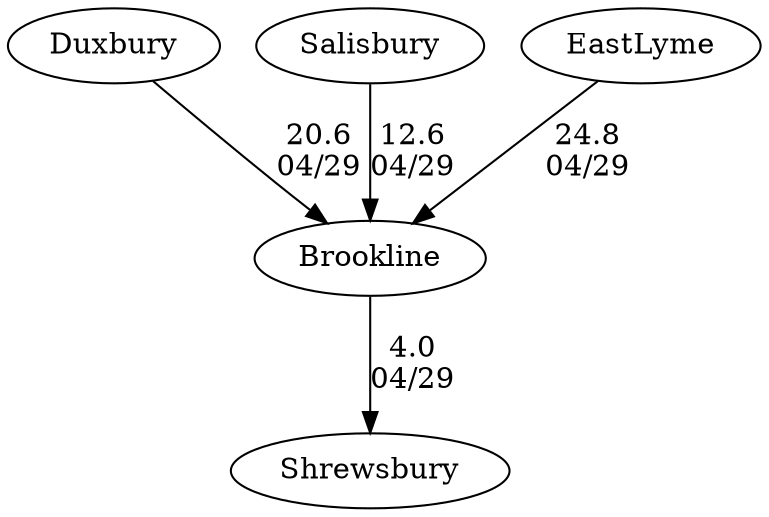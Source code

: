 digraph girls2foursBrookline {Duxbury [URL="girls2foursBrooklineDuxbury.html"];Salisbury [URL="girls2foursBrooklineSalisbury.html"];Shrewsbury [URL="girls2foursBrooklineShrewsbury.html"];Brookline [URL="girls2foursBrooklineBrookline.html"];EastLyme [URL="girls2foursBrooklineEastLyme.html"];EastLyme -> Brookline[label="24.8
04/29", weight="76", tooltip="NEIRA,Quinsigamond Cup			
Distance: 1500 Meters Conditions: Cross wind from Lane 6 with Variable Head/Tail wind Comments: Races were floating starts, please do no compare times. In the G4, there was a restart about 250 meters over the line. A special thank you to St. John's and Shrewsbury for hosting the day.
None", URL="http://www.row2k.com/results/resultspage.cfm?UID=1D682CBC1FCE36890658D2D28FE95424&cat=5", random="random"]; 
Duxbury -> Brookline[label="20.6
04/29", weight="80", tooltip="NEIRA,Quinsigamond Cup			
Distance: 1500 Meters Conditions: Cross wind from Lane 6 with Variable Head/Tail wind Comments: Races were floating starts, please do no compare times. In the G4, there was a restart about 250 meters over the line. A special thank you to St. John's and Shrewsbury for hosting the day.
None", URL="http://www.row2k.com/results/resultspage.cfm?UID=1D682CBC1FCE36890658D2D28FE95424&cat=5", random="random"]; 
Salisbury -> Brookline[label="12.6
04/29", weight="88", tooltip="NEIRA,Quinsigamond Cup			
Distance: 1500 Meters Conditions: Cross wind from Lane 6 with Variable Head/Tail wind Comments: Races were floating starts, please do no compare times. In the G4, there was a restart about 250 meters over the line. A special thank you to St. John's and Shrewsbury for hosting the day.
None", URL="http://www.row2k.com/results/resultspage.cfm?UID=1D682CBC1FCE36890658D2D28FE95424&cat=5", random="random"]; 
Brookline -> Shrewsbury[label="4.0
04/29", weight="96", tooltip="NEIRA,Quinsigamond Cup			
Distance: 1500 Meters Conditions: Cross wind from Lane 6 with Variable Head/Tail wind Comments: Races were floating starts, please do no compare times. In the G4, there was a restart about 250 meters over the line. A special thank you to St. John's and Shrewsbury for hosting the day.
None", URL="http://www.row2k.com/results/resultspage.cfm?UID=1D682CBC1FCE36890658D2D28FE95424&cat=5", random="random"]}